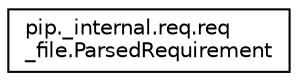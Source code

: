 digraph "Graphical Class Hierarchy"
{
 // LATEX_PDF_SIZE
  edge [fontname="Helvetica",fontsize="10",labelfontname="Helvetica",labelfontsize="10"];
  node [fontname="Helvetica",fontsize="10",shape=record];
  rankdir="LR";
  Node0 [label="pip._internal.req.req\l_file.ParsedRequirement",height=0.2,width=0.4,color="black", fillcolor="white", style="filled",URL="$classpip_1_1__internal_1_1req_1_1req__file_1_1ParsedRequirement.html",tooltip=" "];
}
